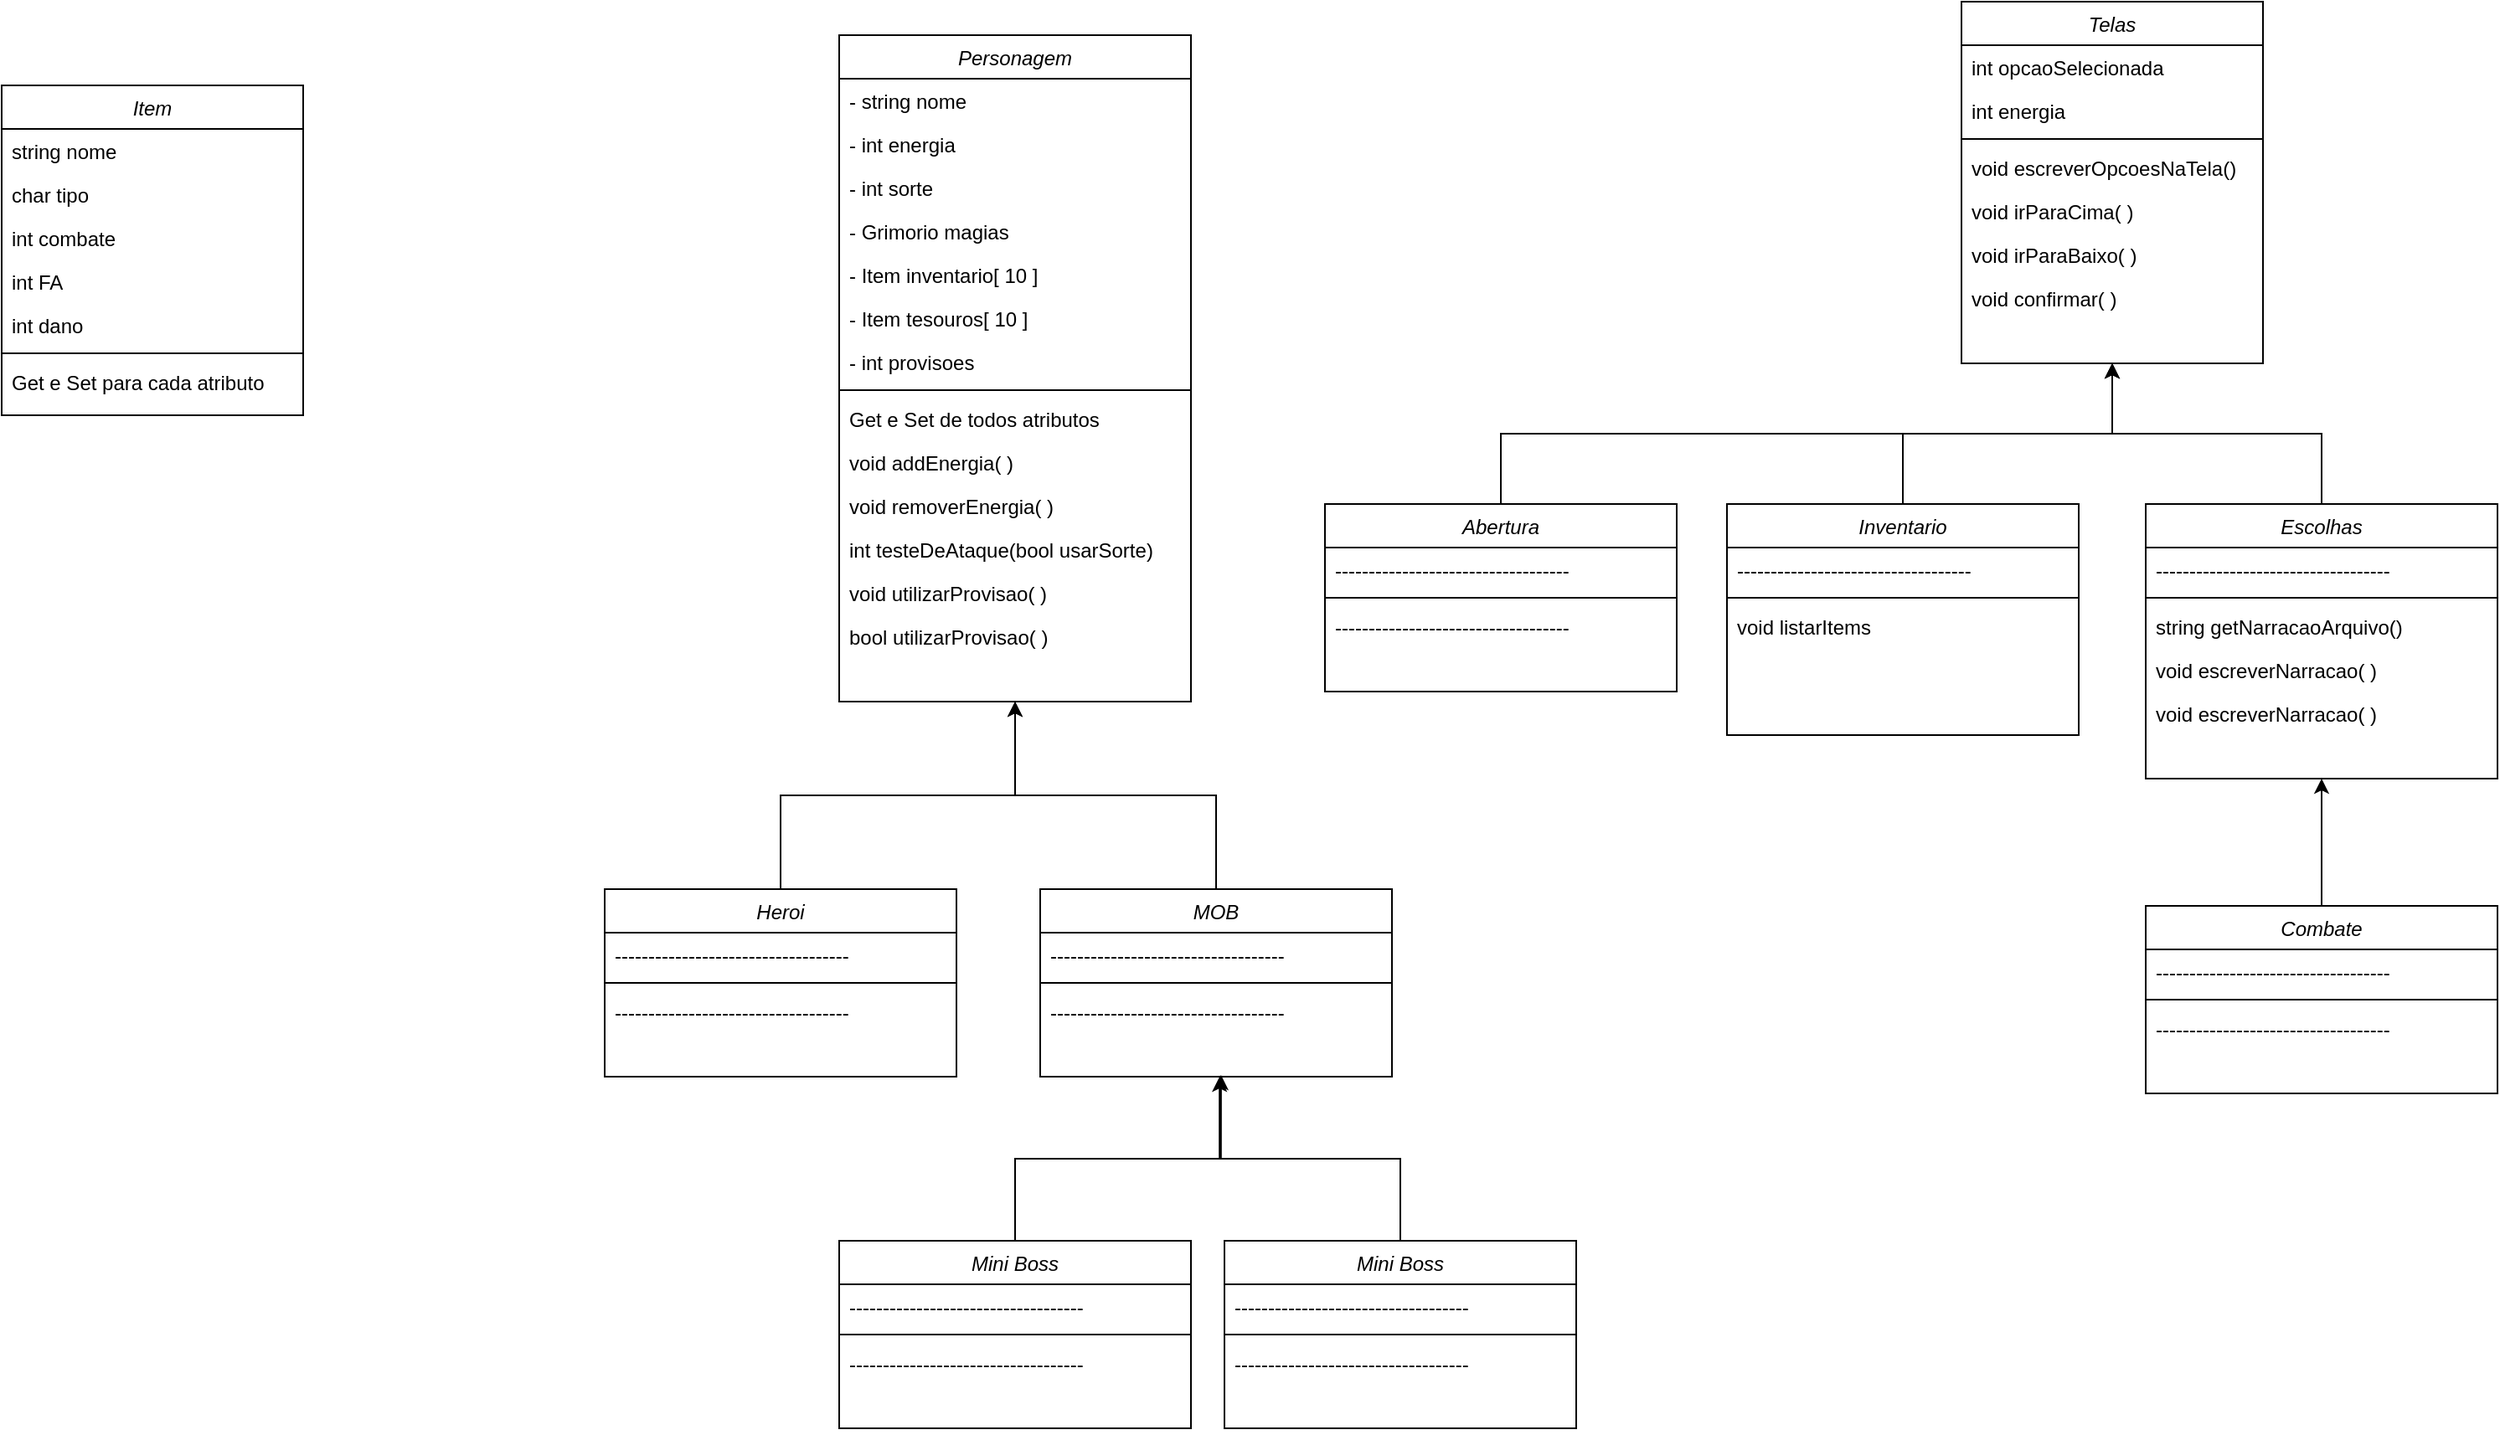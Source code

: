<mxfile version="26.2.12" pages="2">
  <diagram id="C5RBs43oDa-KdzZeNtuy" name="Page-1">
    <mxGraphModel dx="2528" dy="475" grid="1" gridSize="10" guides="1" tooltips="1" connect="1" arrows="1" fold="1" page="1" pageScale="1" pageWidth="827" pageHeight="1169" math="0" shadow="0">
      <root>
        <mxCell id="WIyWlLk6GJQsqaUBKTNV-0" />
        <mxCell id="WIyWlLk6GJQsqaUBKTNV-1" parent="WIyWlLk6GJQsqaUBKTNV-0" />
        <mxCell id="h9WK51subfuifpHOhjPq-0" value="Telas" style="swimlane;fontStyle=2;align=center;verticalAlign=top;childLayout=stackLayout;horizontal=1;startSize=26;horizontalStack=0;resizeParent=1;resizeLast=0;collapsible=1;marginBottom=0;rounded=0;shadow=0;strokeWidth=1;" vertex="1" parent="WIyWlLk6GJQsqaUBKTNV-1">
          <mxGeometry x="210" y="300" width="180" height="216" as="geometry">
            <mxRectangle x="230" y="140" width="160" height="26" as="alternateBounds" />
          </mxGeometry>
        </mxCell>
        <mxCell id="h9WK51subfuifpHOhjPq-2" value="int opcaoSelecionada" style="text;align=left;verticalAlign=top;spacingLeft=4;spacingRight=4;overflow=hidden;rotatable=0;points=[[0,0.5],[1,0.5]];portConstraint=eastwest;rounded=0;shadow=0;html=0;" vertex="1" parent="h9WK51subfuifpHOhjPq-0">
          <mxGeometry y="26" width="180" height="26" as="geometry" />
        </mxCell>
        <mxCell id="h9WK51subfuifpHOhjPq-3" value="int energia&#xa;" style="text;align=left;verticalAlign=top;spacingLeft=4;spacingRight=4;overflow=hidden;rotatable=0;points=[[0,0.5],[1,0.5]];portConstraint=eastwest;rounded=0;shadow=0;html=0;" vertex="1" parent="h9WK51subfuifpHOhjPq-0">
          <mxGeometry y="52" width="180" height="26" as="geometry" />
        </mxCell>
        <mxCell id="h9WK51subfuifpHOhjPq-4" value="" style="line;html=1;strokeWidth=1;align=left;verticalAlign=middle;spacingTop=-1;spacingLeft=3;spacingRight=3;rotatable=0;labelPosition=right;points=[];portConstraint=eastwest;" vertex="1" parent="h9WK51subfuifpHOhjPq-0">
          <mxGeometry y="78" width="180" height="8" as="geometry" />
        </mxCell>
        <mxCell id="h9WK51subfuifpHOhjPq-5" value="void escreverOpcoesNaTela()" style="text;align=left;verticalAlign=top;spacingLeft=4;spacingRight=4;overflow=hidden;rotatable=0;points=[[0,0.5],[1,0.5]];portConstraint=eastwest;" vertex="1" parent="h9WK51subfuifpHOhjPq-0">
          <mxGeometry y="86" width="180" height="26" as="geometry" />
        </mxCell>
        <mxCell id="h9WK51subfuifpHOhjPq-68" value="void irParaCima( )" style="text;align=left;verticalAlign=top;spacingLeft=4;spacingRight=4;overflow=hidden;rotatable=0;points=[[0,0.5],[1,0.5]];portConstraint=eastwest;" vertex="1" parent="h9WK51subfuifpHOhjPq-0">
          <mxGeometry y="112" width="180" height="26" as="geometry" />
        </mxCell>
        <mxCell id="h9WK51subfuifpHOhjPq-69" value="void irParaBaixo( )" style="text;align=left;verticalAlign=top;spacingLeft=4;spacingRight=4;overflow=hidden;rotatable=0;points=[[0,0.5],[1,0.5]];portConstraint=eastwest;" vertex="1" parent="h9WK51subfuifpHOhjPq-0">
          <mxGeometry y="138" width="180" height="26" as="geometry" />
        </mxCell>
        <mxCell id="h9WK51subfuifpHOhjPq-70" value="void confirmar( )" style="text;align=left;verticalAlign=top;spacingLeft=4;spacingRight=4;overflow=hidden;rotatable=0;points=[[0,0.5],[1,0.5]];portConstraint=eastwest;" vertex="1" parent="h9WK51subfuifpHOhjPq-0">
          <mxGeometry y="164" width="180" height="26" as="geometry" />
        </mxCell>
        <mxCell id="h9WK51subfuifpHOhjPq-7" value="Personagem" style="swimlane;fontStyle=2;align=center;verticalAlign=top;childLayout=stackLayout;horizontal=1;startSize=26;horizontalStack=0;resizeParent=1;resizeLast=0;collapsible=1;marginBottom=0;rounded=0;shadow=0;strokeWidth=1;" vertex="1" parent="WIyWlLk6GJQsqaUBKTNV-1">
          <mxGeometry x="-460" y="320" width="210" height="398" as="geometry">
            <mxRectangle x="230" y="140" width="160" height="26" as="alternateBounds" />
          </mxGeometry>
        </mxCell>
        <mxCell id="h9WK51subfuifpHOhjPq-8" value="- string nome" style="text;align=left;verticalAlign=top;spacingLeft=4;spacingRight=4;overflow=hidden;rotatable=0;points=[[0,0.5],[1,0.5]];portConstraint=eastwest;" vertex="1" parent="h9WK51subfuifpHOhjPq-7">
          <mxGeometry y="26" width="210" height="26" as="geometry" />
        </mxCell>
        <mxCell id="h9WK51subfuifpHOhjPq-9" value="- int energia" style="text;align=left;verticalAlign=top;spacingLeft=4;spacingRight=4;overflow=hidden;rotatable=0;points=[[0,0.5],[1,0.5]];portConstraint=eastwest;rounded=0;shadow=0;html=0;" vertex="1" parent="h9WK51subfuifpHOhjPq-7">
          <mxGeometry y="52" width="210" height="26" as="geometry" />
        </mxCell>
        <mxCell id="h9WK51subfuifpHOhjPq-14" value="- int sorte" style="text;align=left;verticalAlign=top;spacingLeft=4;spacingRight=4;overflow=hidden;rotatable=0;points=[[0,0.5],[1,0.5]];portConstraint=eastwest;rounded=0;shadow=0;html=0;" vertex="1" parent="h9WK51subfuifpHOhjPq-7">
          <mxGeometry y="78" width="210" height="26" as="geometry" />
        </mxCell>
        <mxCell id="h9WK51subfuifpHOhjPq-10" value="- Grimorio magias" style="text;align=left;verticalAlign=top;spacingLeft=4;spacingRight=4;overflow=hidden;rotatable=0;points=[[0,0.5],[1,0.5]];portConstraint=eastwest;rounded=0;shadow=0;html=0;" vertex="1" parent="h9WK51subfuifpHOhjPq-7">
          <mxGeometry y="104" width="210" height="26" as="geometry" />
        </mxCell>
        <mxCell id="h9WK51subfuifpHOhjPq-16" value="- Item inventario[ 10 ]" style="text;align=left;verticalAlign=top;spacingLeft=4;spacingRight=4;overflow=hidden;rotatable=0;points=[[0,0.5],[1,0.5]];portConstraint=eastwest;rounded=0;shadow=0;html=0;" vertex="1" parent="h9WK51subfuifpHOhjPq-7">
          <mxGeometry y="130" width="210" height="26" as="geometry" />
        </mxCell>
        <mxCell id="h9WK51subfuifpHOhjPq-17" value="- Item tesouros[ 10 ]" style="text;align=left;verticalAlign=top;spacingLeft=4;spacingRight=4;overflow=hidden;rotatable=0;points=[[0,0.5],[1,0.5]];portConstraint=eastwest;rounded=0;shadow=0;html=0;" vertex="1" parent="h9WK51subfuifpHOhjPq-7">
          <mxGeometry y="156" width="210" height="26" as="geometry" />
        </mxCell>
        <mxCell id="h9WK51subfuifpHOhjPq-15" value="- int provisoes" style="text;align=left;verticalAlign=top;spacingLeft=4;spacingRight=4;overflow=hidden;rotatable=0;points=[[0,0.5],[1,0.5]];portConstraint=eastwest;rounded=0;shadow=0;html=0;" vertex="1" parent="h9WK51subfuifpHOhjPq-7">
          <mxGeometry y="182" width="210" height="26" as="geometry" />
        </mxCell>
        <mxCell id="h9WK51subfuifpHOhjPq-11" value="" style="line;html=1;strokeWidth=1;align=left;verticalAlign=middle;spacingTop=-1;spacingLeft=3;spacingRight=3;rotatable=0;labelPosition=right;points=[];portConstraint=eastwest;" vertex="1" parent="h9WK51subfuifpHOhjPq-7">
          <mxGeometry y="208" width="210" height="8" as="geometry" />
        </mxCell>
        <mxCell id="h9WK51subfuifpHOhjPq-12" value="Get e Set de todos atributos" style="text;align=left;verticalAlign=top;spacingLeft=4;spacingRight=4;overflow=hidden;rotatable=0;points=[[0,0.5],[1,0.5]];portConstraint=eastwest;" vertex="1" parent="h9WK51subfuifpHOhjPq-7">
          <mxGeometry y="216" width="210" height="26" as="geometry" />
        </mxCell>
        <mxCell id="h9WK51subfuifpHOhjPq-24" value="void addEnergia( )" style="text;align=left;verticalAlign=top;spacingLeft=4;spacingRight=4;overflow=hidden;rotatable=0;points=[[0,0.5],[1,0.5]];portConstraint=eastwest;" vertex="1" parent="h9WK51subfuifpHOhjPq-7">
          <mxGeometry y="242" width="210" height="26" as="geometry" />
        </mxCell>
        <mxCell id="h9WK51subfuifpHOhjPq-25" value="void removerEnergia( )" style="text;align=left;verticalAlign=top;spacingLeft=4;spacingRight=4;overflow=hidden;rotatable=0;points=[[0,0.5],[1,0.5]];portConstraint=eastwest;" vertex="1" parent="h9WK51subfuifpHOhjPq-7">
          <mxGeometry y="268" width="210" height="26" as="geometry" />
        </mxCell>
        <mxCell id="h9WK51subfuifpHOhjPq-19" value="int testeDeAtaque(bool usarSorte)" style="text;align=left;verticalAlign=top;spacingLeft=4;spacingRight=4;overflow=hidden;rotatable=0;points=[[0,0.5],[1,0.5]];portConstraint=eastwest;" vertex="1" parent="h9WK51subfuifpHOhjPq-7">
          <mxGeometry y="294" width="210" height="26" as="geometry" />
        </mxCell>
        <mxCell id="h9WK51subfuifpHOhjPq-21" value="void utilizarProvisao( )" style="text;align=left;verticalAlign=top;spacingLeft=4;spacingRight=4;overflow=hidden;rotatable=0;points=[[0,0.5],[1,0.5]];portConstraint=eastwest;" vertex="1" parent="h9WK51subfuifpHOhjPq-7">
          <mxGeometry y="320" width="210" height="26" as="geometry" />
        </mxCell>
        <mxCell id="h9WK51subfuifpHOhjPq-23" value="bool utilizarProvisao( )" style="text;align=left;verticalAlign=top;spacingLeft=4;spacingRight=4;overflow=hidden;rotatable=0;points=[[0,0.5],[1,0.5]];portConstraint=eastwest;" vertex="1" parent="h9WK51subfuifpHOhjPq-7">
          <mxGeometry y="346" width="210" height="26" as="geometry" />
        </mxCell>
        <mxCell id="h9WK51subfuifpHOhjPq-22" value=" " style="text;align=left;verticalAlign=top;spacingLeft=4;spacingRight=4;overflow=hidden;rotatable=0;points=[[0,0.5],[1,0.5]];portConstraint=eastwest;" vertex="1" parent="h9WK51subfuifpHOhjPq-7">
          <mxGeometry y="372" width="210" height="26" as="geometry" />
        </mxCell>
        <mxCell id="h9WK51subfuifpHOhjPq-13" value="" style="resizable=0;align=left;verticalAlign=bottom;labelBackgroundColor=none;fontSize=12;" connectable="0" vertex="1" parent="WIyWlLk6GJQsqaUBKTNV-1">
          <mxGeometry x="-300" y="393" as="geometry" />
        </mxCell>
        <mxCell id="h9WK51subfuifpHOhjPq-63" style="edgeStyle=orthogonalEdgeStyle;rounded=0;orthogonalLoop=1;jettySize=auto;html=1;exitX=0.5;exitY=0;exitDx=0;exitDy=0;entryX=0.5;entryY=1;entryDx=0;entryDy=0;" edge="1" parent="WIyWlLk6GJQsqaUBKTNV-1" source="h9WK51subfuifpHOhjPq-26" target="h9WK51subfuifpHOhjPq-7">
          <mxGeometry relative="1" as="geometry" />
        </mxCell>
        <mxCell id="h9WK51subfuifpHOhjPq-26" value="MOB" style="swimlane;fontStyle=2;align=center;verticalAlign=top;childLayout=stackLayout;horizontal=1;startSize=26;horizontalStack=0;resizeParent=1;resizeLast=0;collapsible=1;marginBottom=0;rounded=0;shadow=0;strokeWidth=1;" vertex="1" parent="WIyWlLk6GJQsqaUBKTNV-1">
          <mxGeometry x="-340" y="830" width="210" height="112" as="geometry">
            <mxRectangle x="230" y="140" width="160" height="26" as="alternateBounds" />
          </mxGeometry>
        </mxCell>
        <mxCell id="h9WK51subfuifpHOhjPq-31" value="-----------------------------------" style="text;align=left;verticalAlign=top;spacingLeft=4;spacingRight=4;overflow=hidden;rotatable=0;points=[[0,0.5],[1,0.5]];portConstraint=eastwest;rounded=0;shadow=0;html=0;" vertex="1" parent="h9WK51subfuifpHOhjPq-26">
          <mxGeometry y="26" width="210" height="26" as="geometry" />
        </mxCell>
        <mxCell id="h9WK51subfuifpHOhjPq-34" value="" style="line;html=1;strokeWidth=1;align=left;verticalAlign=middle;spacingTop=-1;spacingLeft=3;spacingRight=3;rotatable=0;labelPosition=right;points=[];portConstraint=eastwest;" vertex="1" parent="h9WK51subfuifpHOhjPq-26">
          <mxGeometry y="52" width="210" height="8" as="geometry" />
        </mxCell>
        <mxCell id="h9WK51subfuifpHOhjPq-35" value="-----------------------------------" style="text;align=left;verticalAlign=top;spacingLeft=4;spacingRight=4;overflow=hidden;rotatable=0;points=[[0,0.5],[1,0.5]];portConstraint=eastwest;" vertex="1" parent="h9WK51subfuifpHOhjPq-26">
          <mxGeometry y="60" width="210" height="26" as="geometry" />
        </mxCell>
        <mxCell id="h9WK51subfuifpHOhjPq-41" value=" " style="text;align=left;verticalAlign=top;spacingLeft=4;spacingRight=4;overflow=hidden;rotatable=0;points=[[0,0.5],[1,0.5]];portConstraint=eastwest;" vertex="1" parent="h9WK51subfuifpHOhjPq-26">
          <mxGeometry y="86" width="210" height="26" as="geometry" />
        </mxCell>
        <mxCell id="h9WK51subfuifpHOhjPq-62" style="edgeStyle=orthogonalEdgeStyle;rounded=0;orthogonalLoop=1;jettySize=auto;html=1;exitX=0.5;exitY=0;exitDx=0;exitDy=0;entryX=0.5;entryY=1;entryDx=0;entryDy=0;" edge="1" parent="WIyWlLk6GJQsqaUBKTNV-1" source="h9WK51subfuifpHOhjPq-42" target="h9WK51subfuifpHOhjPq-7">
          <mxGeometry relative="1" as="geometry" />
        </mxCell>
        <mxCell id="h9WK51subfuifpHOhjPq-42" value="Heroi" style="swimlane;fontStyle=2;align=center;verticalAlign=top;childLayout=stackLayout;horizontal=1;startSize=26;horizontalStack=0;resizeParent=1;resizeLast=0;collapsible=1;marginBottom=0;rounded=0;shadow=0;strokeWidth=1;" vertex="1" parent="WIyWlLk6GJQsqaUBKTNV-1">
          <mxGeometry x="-600" y="830" width="210" height="112" as="geometry">
            <mxRectangle x="230" y="140" width="160" height="26" as="alternateBounds" />
          </mxGeometry>
        </mxCell>
        <mxCell id="h9WK51subfuifpHOhjPq-43" value="-----------------------------------" style="text;align=left;verticalAlign=top;spacingLeft=4;spacingRight=4;overflow=hidden;rotatable=0;points=[[0,0.5],[1,0.5]];portConstraint=eastwest;rounded=0;shadow=0;html=0;" vertex="1" parent="h9WK51subfuifpHOhjPq-42">
          <mxGeometry y="26" width="210" height="26" as="geometry" />
        </mxCell>
        <mxCell id="h9WK51subfuifpHOhjPq-44" value="" style="line;html=1;strokeWidth=1;align=left;verticalAlign=middle;spacingTop=-1;spacingLeft=3;spacingRight=3;rotatable=0;labelPosition=right;points=[];portConstraint=eastwest;" vertex="1" parent="h9WK51subfuifpHOhjPq-42">
          <mxGeometry y="52" width="210" height="8" as="geometry" />
        </mxCell>
        <mxCell id="h9WK51subfuifpHOhjPq-45" value="-----------------------------------" style="text;align=left;verticalAlign=top;spacingLeft=4;spacingRight=4;overflow=hidden;rotatable=0;points=[[0,0.5],[1,0.5]];portConstraint=eastwest;" vertex="1" parent="h9WK51subfuifpHOhjPq-42">
          <mxGeometry y="60" width="210" height="26" as="geometry" />
        </mxCell>
        <mxCell id="h9WK51subfuifpHOhjPq-46" value=" " style="text;align=left;verticalAlign=top;spacingLeft=4;spacingRight=4;overflow=hidden;rotatable=0;points=[[0,0.5],[1,0.5]];portConstraint=eastwest;" vertex="1" parent="h9WK51subfuifpHOhjPq-42">
          <mxGeometry y="86" width="210" height="26" as="geometry" />
        </mxCell>
        <mxCell id="h9WK51subfuifpHOhjPq-47" value="Mini Boss" style="swimlane;fontStyle=2;align=center;verticalAlign=top;childLayout=stackLayout;horizontal=1;startSize=26;horizontalStack=0;resizeParent=1;resizeLast=0;collapsible=1;marginBottom=0;rounded=0;shadow=0;strokeWidth=1;" vertex="1" parent="WIyWlLk6GJQsqaUBKTNV-1">
          <mxGeometry x="-460" y="1040" width="210" height="112" as="geometry">
            <mxRectangle x="230" y="140" width="160" height="26" as="alternateBounds" />
          </mxGeometry>
        </mxCell>
        <mxCell id="h9WK51subfuifpHOhjPq-48" value="-----------------------------------" style="text;align=left;verticalAlign=top;spacingLeft=4;spacingRight=4;overflow=hidden;rotatable=0;points=[[0,0.5],[1,0.5]];portConstraint=eastwest;rounded=0;shadow=0;html=0;" vertex="1" parent="h9WK51subfuifpHOhjPq-47">
          <mxGeometry y="26" width="210" height="26" as="geometry" />
        </mxCell>
        <mxCell id="h9WK51subfuifpHOhjPq-49" value="" style="line;html=1;strokeWidth=1;align=left;verticalAlign=middle;spacingTop=-1;spacingLeft=3;spacingRight=3;rotatable=0;labelPosition=right;points=[];portConstraint=eastwest;" vertex="1" parent="h9WK51subfuifpHOhjPq-47">
          <mxGeometry y="52" width="210" height="8" as="geometry" />
        </mxCell>
        <mxCell id="h9WK51subfuifpHOhjPq-50" value="-----------------------------------" style="text;align=left;verticalAlign=top;spacingLeft=4;spacingRight=4;overflow=hidden;rotatable=0;points=[[0,0.5],[1,0.5]];portConstraint=eastwest;" vertex="1" parent="h9WK51subfuifpHOhjPq-47">
          <mxGeometry y="60" width="210" height="26" as="geometry" />
        </mxCell>
        <mxCell id="h9WK51subfuifpHOhjPq-51" value=" " style="text;align=left;verticalAlign=top;spacingLeft=4;spacingRight=4;overflow=hidden;rotatable=0;points=[[0,0.5],[1,0.5]];portConstraint=eastwest;" vertex="1" parent="h9WK51subfuifpHOhjPq-47">
          <mxGeometry y="86" width="210" height="26" as="geometry" />
        </mxCell>
        <mxCell id="h9WK51subfuifpHOhjPq-52" value="Mini Boss" style="swimlane;fontStyle=2;align=center;verticalAlign=top;childLayout=stackLayout;horizontal=1;startSize=26;horizontalStack=0;resizeParent=1;resizeLast=0;collapsible=1;marginBottom=0;rounded=0;shadow=0;strokeWidth=1;" vertex="1" parent="WIyWlLk6GJQsqaUBKTNV-1">
          <mxGeometry x="-230" y="1040" width="210" height="112" as="geometry">
            <mxRectangle x="230" y="140" width="160" height="26" as="alternateBounds" />
          </mxGeometry>
        </mxCell>
        <mxCell id="h9WK51subfuifpHOhjPq-53" value="-----------------------------------" style="text;align=left;verticalAlign=top;spacingLeft=4;spacingRight=4;overflow=hidden;rotatable=0;points=[[0,0.5],[1,0.5]];portConstraint=eastwest;rounded=0;shadow=0;html=0;" vertex="1" parent="h9WK51subfuifpHOhjPq-52">
          <mxGeometry y="26" width="210" height="26" as="geometry" />
        </mxCell>
        <mxCell id="h9WK51subfuifpHOhjPq-54" value="" style="line;html=1;strokeWidth=1;align=left;verticalAlign=middle;spacingTop=-1;spacingLeft=3;spacingRight=3;rotatable=0;labelPosition=right;points=[];portConstraint=eastwest;" vertex="1" parent="h9WK51subfuifpHOhjPq-52">
          <mxGeometry y="52" width="210" height="8" as="geometry" />
        </mxCell>
        <mxCell id="h9WK51subfuifpHOhjPq-55" value="-----------------------------------" style="text;align=left;verticalAlign=top;spacingLeft=4;spacingRight=4;overflow=hidden;rotatable=0;points=[[0,0.5],[1,0.5]];portConstraint=eastwest;" vertex="1" parent="h9WK51subfuifpHOhjPq-52">
          <mxGeometry y="60" width="210" height="26" as="geometry" />
        </mxCell>
        <mxCell id="h9WK51subfuifpHOhjPq-56" value=" " style="text;align=left;verticalAlign=top;spacingLeft=4;spacingRight=4;overflow=hidden;rotatable=0;points=[[0,0.5],[1,0.5]];portConstraint=eastwest;" vertex="1" parent="h9WK51subfuifpHOhjPq-52">
          <mxGeometry y="86" width="210" height="26" as="geometry" />
        </mxCell>
        <mxCell id="h9WK51subfuifpHOhjPq-64" style="edgeStyle=orthogonalEdgeStyle;rounded=0;orthogonalLoop=1;jettySize=auto;html=1;exitX=0.5;exitY=0;exitDx=0;exitDy=0;entryX=0.514;entryY=0.962;entryDx=0;entryDy=0;entryPerimeter=0;" edge="1" parent="WIyWlLk6GJQsqaUBKTNV-1" source="h9WK51subfuifpHOhjPq-52" target="h9WK51subfuifpHOhjPq-41">
          <mxGeometry relative="1" as="geometry" />
        </mxCell>
        <mxCell id="h9WK51subfuifpHOhjPq-66" style="edgeStyle=orthogonalEdgeStyle;rounded=0;orthogonalLoop=1;jettySize=auto;html=1;exitX=0.5;exitY=0;exitDx=0;exitDy=0;entryX=0.51;entryY=1;entryDx=0;entryDy=0;entryPerimeter=0;" edge="1" parent="WIyWlLk6GJQsqaUBKTNV-1" source="h9WK51subfuifpHOhjPq-47" target="h9WK51subfuifpHOhjPq-41">
          <mxGeometry relative="1" as="geometry" />
        </mxCell>
        <mxCell id="h9WK51subfuifpHOhjPq-76" style="edgeStyle=orthogonalEdgeStyle;rounded=0;orthogonalLoop=1;jettySize=auto;html=1;exitX=0.5;exitY=0;exitDx=0;exitDy=0;entryX=0.5;entryY=1;entryDx=0;entryDy=0;" edge="1" parent="WIyWlLk6GJQsqaUBKTNV-1" source="h9WK51subfuifpHOhjPq-71" target="h9WK51subfuifpHOhjPq-0">
          <mxGeometry relative="1" as="geometry" />
        </mxCell>
        <mxCell id="h9WK51subfuifpHOhjPq-71" value="Abertura" style="swimlane;fontStyle=2;align=center;verticalAlign=top;childLayout=stackLayout;horizontal=1;startSize=26;horizontalStack=0;resizeParent=1;resizeLast=0;collapsible=1;marginBottom=0;rounded=0;shadow=0;strokeWidth=1;" vertex="1" parent="WIyWlLk6GJQsqaUBKTNV-1">
          <mxGeometry x="-170" y="600" width="210" height="112" as="geometry">
            <mxRectangle x="230" y="140" width="160" height="26" as="alternateBounds" />
          </mxGeometry>
        </mxCell>
        <mxCell id="h9WK51subfuifpHOhjPq-72" value="-----------------------------------" style="text;align=left;verticalAlign=top;spacingLeft=4;spacingRight=4;overflow=hidden;rotatable=0;points=[[0,0.5],[1,0.5]];portConstraint=eastwest;rounded=0;shadow=0;html=0;" vertex="1" parent="h9WK51subfuifpHOhjPq-71">
          <mxGeometry y="26" width="210" height="26" as="geometry" />
        </mxCell>
        <mxCell id="h9WK51subfuifpHOhjPq-73" value="" style="line;html=1;strokeWidth=1;align=left;verticalAlign=middle;spacingTop=-1;spacingLeft=3;spacingRight=3;rotatable=0;labelPosition=right;points=[];portConstraint=eastwest;" vertex="1" parent="h9WK51subfuifpHOhjPq-71">
          <mxGeometry y="52" width="210" height="8" as="geometry" />
        </mxCell>
        <mxCell id="h9WK51subfuifpHOhjPq-74" value="-----------------------------------" style="text;align=left;verticalAlign=top;spacingLeft=4;spacingRight=4;overflow=hidden;rotatable=0;points=[[0,0.5],[1,0.5]];portConstraint=eastwest;" vertex="1" parent="h9WK51subfuifpHOhjPq-71">
          <mxGeometry y="60" width="210" height="26" as="geometry" />
        </mxCell>
        <mxCell id="h9WK51subfuifpHOhjPq-75" value=" " style="text;align=left;verticalAlign=top;spacingLeft=4;spacingRight=4;overflow=hidden;rotatable=0;points=[[0,0.5],[1,0.5]];portConstraint=eastwest;" vertex="1" parent="h9WK51subfuifpHOhjPq-71">
          <mxGeometry y="86" width="210" height="26" as="geometry" />
        </mxCell>
        <mxCell id="h9WK51subfuifpHOhjPq-106" style="edgeStyle=orthogonalEdgeStyle;rounded=0;orthogonalLoop=1;jettySize=auto;html=1;exitX=0.5;exitY=0;exitDx=0;exitDy=0;entryX=0.5;entryY=1;entryDx=0;entryDy=0;" edge="1" parent="WIyWlLk6GJQsqaUBKTNV-1" source="h9WK51subfuifpHOhjPq-77" target="h9WK51subfuifpHOhjPq-0">
          <mxGeometry relative="1" as="geometry" />
        </mxCell>
        <mxCell id="h9WK51subfuifpHOhjPq-77" value="Escolhas" style="swimlane;fontStyle=2;align=center;verticalAlign=top;childLayout=stackLayout;horizontal=1;startSize=26;horizontalStack=0;resizeParent=1;resizeLast=0;collapsible=1;marginBottom=0;rounded=0;shadow=0;strokeWidth=1;" vertex="1" parent="WIyWlLk6GJQsqaUBKTNV-1">
          <mxGeometry x="320" y="600" width="210" height="164" as="geometry">
            <mxRectangle x="230" y="140" width="160" height="26" as="alternateBounds" />
          </mxGeometry>
        </mxCell>
        <mxCell id="h9WK51subfuifpHOhjPq-78" value="-----------------------------------" style="text;align=left;verticalAlign=top;spacingLeft=4;spacingRight=4;overflow=hidden;rotatable=0;points=[[0,0.5],[1,0.5]];portConstraint=eastwest;rounded=0;shadow=0;html=0;" vertex="1" parent="h9WK51subfuifpHOhjPq-77">
          <mxGeometry y="26" width="210" height="26" as="geometry" />
        </mxCell>
        <mxCell id="h9WK51subfuifpHOhjPq-79" value="" style="line;html=1;strokeWidth=1;align=left;verticalAlign=middle;spacingTop=-1;spacingLeft=3;spacingRight=3;rotatable=0;labelPosition=right;points=[];portConstraint=eastwest;" vertex="1" parent="h9WK51subfuifpHOhjPq-77">
          <mxGeometry y="52" width="210" height="8" as="geometry" />
        </mxCell>
        <mxCell id="h9WK51subfuifpHOhjPq-80" value="string getNarracaoArquivo()" style="text;align=left;verticalAlign=top;spacingLeft=4;spacingRight=4;overflow=hidden;rotatable=0;points=[[0,0.5],[1,0.5]];portConstraint=eastwest;" vertex="1" parent="h9WK51subfuifpHOhjPq-77">
          <mxGeometry y="60" width="210" height="26" as="geometry" />
        </mxCell>
        <mxCell id="h9WK51subfuifpHOhjPq-109" value="void escreverNarracao( )" style="text;align=left;verticalAlign=top;spacingLeft=4;spacingRight=4;overflow=hidden;rotatable=0;points=[[0,0.5],[1,0.5]];portConstraint=eastwest;" vertex="1" parent="h9WK51subfuifpHOhjPq-77">
          <mxGeometry y="86" width="210" height="26" as="geometry" />
        </mxCell>
        <mxCell id="h9WK51subfuifpHOhjPq-110" value="void escreverNarracao( )" style="text;align=left;verticalAlign=top;spacingLeft=4;spacingRight=4;overflow=hidden;rotatable=0;points=[[0,0.5],[1,0.5]];portConstraint=eastwest;" vertex="1" parent="h9WK51subfuifpHOhjPq-77">
          <mxGeometry y="112" width="210" height="26" as="geometry" />
        </mxCell>
        <mxCell id="h9WK51subfuifpHOhjPq-81" value=" " style="text;align=left;verticalAlign=top;spacingLeft=4;spacingRight=4;overflow=hidden;rotatable=0;points=[[0,0.5],[1,0.5]];portConstraint=eastwest;" vertex="1" parent="h9WK51subfuifpHOhjPq-77">
          <mxGeometry y="138" width="210" height="26" as="geometry" />
        </mxCell>
        <mxCell id="h9WK51subfuifpHOhjPq-92" style="edgeStyle=orthogonalEdgeStyle;rounded=0;orthogonalLoop=1;jettySize=auto;html=1;exitX=0.5;exitY=0;exitDx=0;exitDy=0;entryX=0.5;entryY=1;entryDx=0;entryDy=0;" edge="1" parent="WIyWlLk6GJQsqaUBKTNV-1" source="h9WK51subfuifpHOhjPq-82" target="h9WK51subfuifpHOhjPq-0">
          <mxGeometry relative="1" as="geometry" />
        </mxCell>
        <mxCell id="h9WK51subfuifpHOhjPq-82" value="Inventario" style="swimlane;fontStyle=2;align=center;verticalAlign=top;childLayout=stackLayout;horizontal=1;startSize=26;horizontalStack=0;resizeParent=1;resizeLast=0;collapsible=1;marginBottom=0;rounded=0;shadow=0;strokeWidth=1;" vertex="1" parent="WIyWlLk6GJQsqaUBKTNV-1">
          <mxGeometry x="70" y="600" width="210" height="138" as="geometry">
            <mxRectangle x="230" y="140" width="160" height="26" as="alternateBounds" />
          </mxGeometry>
        </mxCell>
        <mxCell id="h9WK51subfuifpHOhjPq-83" value="-----------------------------------" style="text;align=left;verticalAlign=top;spacingLeft=4;spacingRight=4;overflow=hidden;rotatable=0;points=[[0,0.5],[1,0.5]];portConstraint=eastwest;rounded=0;shadow=0;html=0;" vertex="1" parent="h9WK51subfuifpHOhjPq-82">
          <mxGeometry y="26" width="210" height="26" as="geometry" />
        </mxCell>
        <mxCell id="h9WK51subfuifpHOhjPq-84" value="" style="line;html=1;strokeWidth=1;align=left;verticalAlign=middle;spacingTop=-1;spacingLeft=3;spacingRight=3;rotatable=0;labelPosition=right;points=[];portConstraint=eastwest;" vertex="1" parent="h9WK51subfuifpHOhjPq-82">
          <mxGeometry y="52" width="210" height="8" as="geometry" />
        </mxCell>
        <mxCell id="h9WK51subfuifpHOhjPq-85" value="void listarItems" style="text;align=left;verticalAlign=top;spacingLeft=4;spacingRight=4;overflow=hidden;rotatable=0;points=[[0,0.5],[1,0.5]];portConstraint=eastwest;" vertex="1" parent="h9WK51subfuifpHOhjPq-82">
          <mxGeometry y="60" width="210" height="26" as="geometry" />
        </mxCell>
        <mxCell id="h9WK51subfuifpHOhjPq-86" value=" " style="text;align=left;verticalAlign=top;spacingLeft=4;spacingRight=4;overflow=hidden;rotatable=0;points=[[0,0.5],[1,0.5]];portConstraint=eastwest;" vertex="1" parent="h9WK51subfuifpHOhjPq-82">
          <mxGeometry y="86" width="210" height="26" as="geometry" />
        </mxCell>
        <mxCell id="h9WK51subfuifpHOhjPq-118" style="edgeStyle=orthogonalEdgeStyle;rounded=0;orthogonalLoop=1;jettySize=auto;html=1;exitX=0.5;exitY=0;exitDx=0;exitDy=0;entryX=0.5;entryY=1;entryDx=0;entryDy=0;" edge="1" parent="WIyWlLk6GJQsqaUBKTNV-1" source="h9WK51subfuifpHOhjPq-87" target="h9WK51subfuifpHOhjPq-77">
          <mxGeometry relative="1" as="geometry" />
        </mxCell>
        <mxCell id="h9WK51subfuifpHOhjPq-87" value="Combate" style="swimlane;fontStyle=2;align=center;verticalAlign=top;childLayout=stackLayout;horizontal=1;startSize=26;horizontalStack=0;resizeParent=1;resizeLast=0;collapsible=1;marginBottom=0;rounded=0;shadow=0;strokeWidth=1;" vertex="1" parent="WIyWlLk6GJQsqaUBKTNV-1">
          <mxGeometry x="320" y="840" width="210" height="112" as="geometry">
            <mxRectangle x="230" y="140" width="160" height="26" as="alternateBounds" />
          </mxGeometry>
        </mxCell>
        <mxCell id="h9WK51subfuifpHOhjPq-88" value="-----------------------------------" style="text;align=left;verticalAlign=top;spacingLeft=4;spacingRight=4;overflow=hidden;rotatable=0;points=[[0,0.5],[1,0.5]];portConstraint=eastwest;rounded=0;shadow=0;html=0;" vertex="1" parent="h9WK51subfuifpHOhjPq-87">
          <mxGeometry y="26" width="210" height="26" as="geometry" />
        </mxCell>
        <mxCell id="h9WK51subfuifpHOhjPq-89" value="" style="line;html=1;strokeWidth=1;align=left;verticalAlign=middle;spacingTop=-1;spacingLeft=3;spacingRight=3;rotatable=0;labelPosition=right;points=[];portConstraint=eastwest;" vertex="1" parent="h9WK51subfuifpHOhjPq-87">
          <mxGeometry y="52" width="210" height="8" as="geometry" />
        </mxCell>
        <mxCell id="h9WK51subfuifpHOhjPq-90" value="-----------------------------------" style="text;align=left;verticalAlign=top;spacingLeft=4;spacingRight=4;overflow=hidden;rotatable=0;points=[[0,0.5],[1,0.5]];portConstraint=eastwest;" vertex="1" parent="h9WK51subfuifpHOhjPq-87">
          <mxGeometry y="60" width="210" height="26" as="geometry" />
        </mxCell>
        <mxCell id="h9WK51subfuifpHOhjPq-91" value=" " style="text;align=left;verticalAlign=top;spacingLeft=4;spacingRight=4;overflow=hidden;rotatable=0;points=[[0,0.5],[1,0.5]];portConstraint=eastwest;" vertex="1" parent="h9WK51subfuifpHOhjPq-87">
          <mxGeometry y="86" width="210" height="26" as="geometry" />
        </mxCell>
        <mxCell id="h9WK51subfuifpHOhjPq-95" value="Item" style="swimlane;fontStyle=2;align=center;verticalAlign=top;childLayout=stackLayout;horizontal=1;startSize=26;horizontalStack=0;resizeParent=1;resizeLast=0;collapsible=1;marginBottom=0;rounded=0;shadow=0;strokeWidth=1;" vertex="1" parent="WIyWlLk6GJQsqaUBKTNV-1">
          <mxGeometry x="-960" y="350" width="180" height="197" as="geometry">
            <mxRectangle x="230" y="140" width="160" height="26" as="alternateBounds" />
          </mxGeometry>
        </mxCell>
        <mxCell id="h9WK51subfuifpHOhjPq-96" value="string nome" style="text;align=left;verticalAlign=top;spacingLeft=4;spacingRight=4;overflow=hidden;rotatable=0;points=[[0,0.5],[1,0.5]];portConstraint=eastwest;rounded=0;shadow=0;html=0;" vertex="1" parent="h9WK51subfuifpHOhjPq-95">
          <mxGeometry y="26" width="180" height="26" as="geometry" />
        </mxCell>
        <mxCell id="h9WK51subfuifpHOhjPq-97" value="char tipo" style="text;align=left;verticalAlign=top;spacingLeft=4;spacingRight=4;overflow=hidden;rotatable=0;points=[[0,0.5],[1,0.5]];portConstraint=eastwest;rounded=0;shadow=0;html=0;" vertex="1" parent="h9WK51subfuifpHOhjPq-95">
          <mxGeometry y="52" width="180" height="26" as="geometry" />
        </mxCell>
        <mxCell id="h9WK51subfuifpHOhjPq-105" value="int combate" style="text;align=left;verticalAlign=top;spacingLeft=4;spacingRight=4;overflow=hidden;rotatable=0;points=[[0,0.5],[1,0.5]];portConstraint=eastwest;rounded=0;shadow=0;html=0;" vertex="1" parent="h9WK51subfuifpHOhjPq-95">
          <mxGeometry y="78" width="180" height="26" as="geometry" />
        </mxCell>
        <mxCell id="h9WK51subfuifpHOhjPq-103" value="int FA" style="text;align=left;verticalAlign=top;spacingLeft=4;spacingRight=4;overflow=hidden;rotatable=0;points=[[0,0.5],[1,0.5]];portConstraint=eastwest;rounded=0;shadow=0;html=0;" vertex="1" parent="h9WK51subfuifpHOhjPq-95">
          <mxGeometry y="104" width="180" height="26" as="geometry" />
        </mxCell>
        <mxCell id="h9WK51subfuifpHOhjPq-104" value="int dano" style="text;align=left;verticalAlign=top;spacingLeft=4;spacingRight=4;overflow=hidden;rotatable=0;points=[[0,0.5],[1,0.5]];portConstraint=eastwest;rounded=0;shadow=0;html=0;" vertex="1" parent="h9WK51subfuifpHOhjPq-95">
          <mxGeometry y="130" width="180" height="26" as="geometry" />
        </mxCell>
        <mxCell id="h9WK51subfuifpHOhjPq-98" value="" style="line;html=1;strokeWidth=1;align=left;verticalAlign=middle;spacingTop=-1;spacingLeft=3;spacingRight=3;rotatable=0;labelPosition=right;points=[];portConstraint=eastwest;" vertex="1" parent="h9WK51subfuifpHOhjPq-95">
          <mxGeometry y="156" width="180" height="8" as="geometry" />
        </mxCell>
        <mxCell id="h9WK51subfuifpHOhjPq-99" value="Get e Set para cada atributo" style="text;align=left;verticalAlign=top;spacingLeft=4;spacingRight=4;overflow=hidden;rotatable=0;points=[[0,0.5],[1,0.5]];portConstraint=eastwest;" vertex="1" parent="h9WK51subfuifpHOhjPq-95">
          <mxGeometry y="164" width="180" height="26" as="geometry" />
        </mxCell>
      </root>
    </mxGraphModel>
  </diagram>
  <diagram id="MsXtXQqgedcD1XmJj7Pi" name="Página-2">
    <mxGraphModel dx="2380" dy="1373" grid="1" gridSize="10" guides="1" tooltips="1" connect="1" arrows="1" fold="1" page="1" pageScale="1" pageWidth="827" pageHeight="1169" math="0" shadow="0">
      <root>
        <mxCell id="0" />
        <mxCell id="1" parent="0" />
        <mxCell id="0IeZw_Ro6e0uiJsxBE5E-1" value="Loop Principal" style="rounded=0;whiteSpace=wrap;html=1;" vertex="1" parent="1">
          <mxGeometry x="320" y="200" width="120" height="60" as="geometry" />
        </mxCell>
        <mxCell id="0IeZw_Ro6e0uiJsxBE5E-2" value="Le arquivo. Apresenta na tela" style="rounded=0;whiteSpace=wrap;html=1;" vertex="1" parent="1">
          <mxGeometry x="320" y="300" width="120" height="60" as="geometry" />
        </mxCell>
        <mxCell id="0IeZw_Ro6e0uiJsxBE5E-3" value="Direciona para prox. arquivo selecionado" style="rounded=0;whiteSpace=wrap;html=1;" vertex="1" parent="1">
          <mxGeometry x="480" y="960.06" width="120" height="60" as="geometry" />
        </mxCell>
        <mxCell id="0IeZw_Ro6e0uiJsxBE5E-4" value="Entrar em combate" style="rounded=0;whiteSpace=wrap;html=1;" vertex="1" parent="1">
          <mxGeometry x="480" y="1350" width="120" height="60" as="geometry" />
        </mxCell>
        <mxCell id="0IeZw_Ro6e0uiJsxBE5E-24" style="edgeStyle=orthogonalEdgeStyle;rounded=0;orthogonalLoop=1;jettySize=auto;html=1;exitX=1;exitY=0.5;exitDx=0;exitDy=0;entryX=0.5;entryY=0;entryDx=0;entryDy=0;" edge="1" parent="1" source="0IeZw_Ro6e0uiJsxBE5E-5" target="0IeZw_Ro6e0uiJsxBE5E-7">
          <mxGeometry relative="1" as="geometry">
            <Array as="points">
              <mxPoint x="670" y="1070.06" />
              <mxPoint x="670" y="820.06" />
              <mxPoint x="380" y="820.06" />
            </Array>
          </mxGeometry>
        </mxCell>
        <mxCell id="0IeZw_Ro6e0uiJsxBE5E-5" value="Pegar item" style="rounded=0;whiteSpace=wrap;html=1;" vertex="1" parent="1">
          <mxGeometry x="480" y="1040.06" width="120" height="60" as="geometry" />
        </mxCell>
        <mxCell id="0IeZw_Ro6e0uiJsxBE5E-22" style="edgeStyle=orthogonalEdgeStyle;rounded=0;orthogonalLoop=1;jettySize=auto;html=1;exitX=0.5;exitY=1;exitDx=0;exitDy=0;entryX=0;entryY=0.5;entryDx=0;entryDy=0;" edge="1" parent="1" source="0IeZw_Ro6e0uiJsxBE5E-7" target="0IeZw_Ro6e0uiJsxBE5E-5">
          <mxGeometry relative="1" as="geometry" />
        </mxCell>
        <mxCell id="0IeZw_Ro6e0uiJsxBE5E-23" value="I" style="edgeLabel;html=1;align=center;verticalAlign=middle;resizable=0;points=[];" vertex="1" connectable="0" parent="0IeZw_Ro6e0uiJsxBE5E-22">
          <mxGeometry x="0.613" y="-3" relative="1" as="geometry">
            <mxPoint x="1" as="offset" />
          </mxGeometry>
        </mxCell>
        <mxCell id="0IeZw_Ro6e0uiJsxBE5E-25" style="edgeStyle=orthogonalEdgeStyle;rounded=0;orthogonalLoop=1;jettySize=auto;html=1;exitX=0.5;exitY=1;exitDx=0;exitDy=0;entryX=0;entryY=0.5;entryDx=0;entryDy=0;" edge="1" parent="1" source="0IeZw_Ro6e0uiJsxBE5E-7" target="0IeZw_Ro6e0uiJsxBE5E-3">
          <mxGeometry relative="1" as="geometry" />
        </mxCell>
        <mxCell id="0IeZw_Ro6e0uiJsxBE5E-26" value="Numero" style="edgeLabel;html=1;align=center;verticalAlign=middle;resizable=0;points=[];" vertex="1" connectable="0" parent="0IeZw_Ro6e0uiJsxBE5E-25">
          <mxGeometry x="0.309" y="4" relative="1" as="geometry">
            <mxPoint x="1" as="offset" />
          </mxGeometry>
        </mxCell>
        <mxCell id="0IeZw_Ro6e0uiJsxBE5E-48" style="edgeStyle=orthogonalEdgeStyle;rounded=0;orthogonalLoop=1;jettySize=auto;html=1;exitX=0.5;exitY=1;exitDx=0;exitDy=0;entryX=0;entryY=0.5;entryDx=0;entryDy=0;" edge="1" parent="1" source="0IeZw_Ro6e0uiJsxBE5E-7" target="0IeZw_Ro6e0uiJsxBE5E-8">
          <mxGeometry relative="1" as="geometry" />
        </mxCell>
        <mxCell id="0IeZw_Ro6e0uiJsxBE5E-7" value="Seleciona opcao&lt;div&gt;cena&lt;/div&gt;" style="rhombus;whiteSpace=wrap;html=1;" vertex="1" parent="1">
          <mxGeometry x="320" y="840.06" width="120" height="100" as="geometry" />
        </mxCell>
        <mxCell id="0IeZw_Ro6e0uiJsxBE5E-8" value="Acessar Invetario" style="rounded=0;whiteSpace=wrap;html=1;" vertex="1" parent="1">
          <mxGeometry x="480" y="1120.06" width="120" height="60" as="geometry" />
        </mxCell>
        <mxCell id="0IeZw_Ro6e0uiJsxBE5E-9" value="Loop Combate | Inicio" style="rounded=0;whiteSpace=wrap;html=1;" vertex="1" parent="1">
          <mxGeometry x="910" y="200" width="140" height="60" as="geometry" />
        </mxCell>
        <mxCell id="0IeZw_Ro6e0uiJsxBE5E-10" value="Seleciona opcao" style="rhombus;whiteSpace=wrap;html=1;" vertex="1" parent="1">
          <mxGeometry x="920" y="290" width="120" height="100" as="geometry" />
        </mxCell>
        <mxCell id="0IeZw_Ro6e0uiJsxBE5E-11" value="Atacar" style="rounded=0;whiteSpace=wrap;html=1;" vertex="1" parent="1">
          <mxGeometry x="1080" y="400" width="120" height="60" as="geometry" />
        </mxCell>
        <mxCell id="0IeZw_Ro6e0uiJsxBE5E-12" value="Fugir" style="rounded=0;whiteSpace=wrap;html=1;" vertex="1" parent="1">
          <mxGeometry x="1080" y="480" width="120" height="60" as="geometry" />
        </mxCell>
        <mxCell id="0IeZw_Ro6e0uiJsxBE5E-13" value="Pegar item" style="rounded=0;whiteSpace=wrap;html=1;" vertex="1" parent="1">
          <mxGeometry x="1410" y="310" width="120" height="60" as="geometry" />
        </mxCell>
        <mxCell id="0IeZw_Ro6e0uiJsxBE5E-14" value="Acessar Invetario" style="rounded=0;whiteSpace=wrap;html=1;" vertex="1" parent="1">
          <mxGeometry x="1480" y="990" width="120" height="60" as="geometry" />
        </mxCell>
        <mxCell id="0IeZw_Ro6e0uiJsxBE5E-18" style="edgeStyle=orthogonalEdgeStyle;rounded=0;orthogonalLoop=1;jettySize=auto;html=1;exitX=0.5;exitY=1;exitDx=0;exitDy=0;" edge="1" parent="1" source="0IeZw_Ro6e0uiJsxBE5E-15" target="0IeZw_Ro6e0uiJsxBE5E-16">
          <mxGeometry relative="1" as="geometry" />
        </mxCell>
        <mxCell id="0IeZw_Ro6e0uiJsxBE5E-15" value="Loop invetário" style="rounded=0;whiteSpace=wrap;html=1;" vertex="1" parent="1">
          <mxGeometry x="1760" y="200" width="120" height="60" as="geometry" />
        </mxCell>
        <mxCell id="0IeZw_Ro6e0uiJsxBE5E-19" style="edgeStyle=orthogonalEdgeStyle;rounded=0;orthogonalLoop=1;jettySize=auto;html=1;exitX=0.5;exitY=1;exitDx=0;exitDy=0;entryX=0.5;entryY=0;entryDx=0;entryDy=0;" edge="1" parent="1" source="0IeZw_Ro6e0uiJsxBE5E-16" target="0IeZw_Ro6e0uiJsxBE5E-17">
          <mxGeometry relative="1" as="geometry" />
        </mxCell>
        <mxCell id="0IeZw_Ro6e0uiJsxBE5E-16" value="Mostra itens" style="rounded=0;whiteSpace=wrap;html=1;" vertex="1" parent="1">
          <mxGeometry x="1760" y="300" width="120" height="60" as="geometry" />
        </mxCell>
        <mxCell id="0IeZw_Ro6e0uiJsxBE5E-17" value="Pode utilizar/equipar itens" style="rounded=0;whiteSpace=wrap;html=1;" vertex="1" parent="1">
          <mxGeometry x="1760" y="400" width="120" height="60" as="geometry" />
        </mxCell>
        <mxCell id="0IeZw_Ro6e0uiJsxBE5E-20" value="Loop Combate | Batalha" style="rounded=0;whiteSpace=wrap;html=1;" vertex="1" parent="1">
          <mxGeometry x="1400" y="200" width="140" height="60" as="geometry" />
        </mxCell>
        <mxCell id="0IeZw_Ro6e0uiJsxBE5E-47" style="edgeStyle=orthogonalEdgeStyle;rounded=0;orthogonalLoop=1;jettySize=auto;html=1;exitX=0.5;exitY=1;exitDx=0;exitDy=0;" edge="1" parent="1" source="0IeZw_Ro6e0uiJsxBE5E-27" target="0IeZw_Ro6e0uiJsxBE5E-28">
          <mxGeometry relative="1" as="geometry" />
        </mxCell>
        <mxCell id="0IeZw_Ro6e0uiJsxBE5E-49" style="edgeStyle=orthogonalEdgeStyle;rounded=0;orthogonalLoop=1;jettySize=auto;html=1;exitX=0.5;exitY=1;exitDx=0;exitDy=0;entryX=0;entryY=0.5;entryDx=0;entryDy=0;" edge="1" parent="1" source="0IeZw_Ro6e0uiJsxBE5E-27" target="0IeZw_Ro6e0uiJsxBE5E-30">
          <mxGeometry relative="1" as="geometry" />
        </mxCell>
        <mxCell id="0IeZw_Ro6e0uiJsxBE5E-27" value="Tipo de arquivo?" style="rhombus;whiteSpace=wrap;html=1;" vertex="1" parent="1">
          <mxGeometry x="320" y="390" width="120" height="100" as="geometry" />
        </mxCell>
        <mxCell id="0IeZw_Ro6e0uiJsxBE5E-28" value="Cena" style="rounded=0;whiteSpace=wrap;html=1;" vertex="1" parent="1">
          <mxGeometry x="480" y="480.0" width="120" height="60" as="geometry" />
        </mxCell>
        <mxCell id="0IeZw_Ro6e0uiJsxBE5E-30" value="Monstro" style="rounded=0;whiteSpace=wrap;html=1;" vertex="1" parent="1">
          <mxGeometry x="480" y="560" width="120" height="60" as="geometry" />
        </mxCell>
        <mxCell id="0IeZw_Ro6e0uiJsxBE5E-31" value="Opcoes de Cena" style="rounded=0;whiteSpace=wrap;html=1;" vertex="1" parent="1">
          <mxGeometry x="640" y="480.0" width="120" height="60" as="geometry" />
        </mxCell>
        <mxCell id="0IeZw_Ro6e0uiJsxBE5E-33" value="Opcoes de monstro" style="rounded=0;whiteSpace=wrap;html=1;" vertex="1" parent="1">
          <mxGeometry x="640" y="560" width="120" height="60" as="geometry" />
        </mxCell>
        <mxCell id="0IeZw_Ro6e0uiJsxBE5E-44" style="edgeStyle=orthogonalEdgeStyle;rounded=0;orthogonalLoop=1;jettySize=auto;html=1;exitX=0.5;exitY=1;exitDx=0;exitDy=0;entryX=0;entryY=0.5;entryDx=0;entryDy=0;" edge="1" parent="1" source="0IeZw_Ro6e0uiJsxBE5E-41" target="0IeZw_Ro6e0uiJsxBE5E-4">
          <mxGeometry relative="1" as="geometry" />
        </mxCell>
        <mxCell id="0IeZw_Ro6e0uiJsxBE5E-45" style="edgeStyle=orthogonalEdgeStyle;rounded=0;orthogonalLoop=1;jettySize=auto;html=1;exitX=0.5;exitY=1;exitDx=0;exitDy=0;entryX=0;entryY=0.5;entryDx=0;entryDy=0;" edge="1" parent="1" source="0IeZw_Ro6e0uiJsxBE5E-41" target="0IeZw_Ro6e0uiJsxBE5E-43">
          <mxGeometry relative="1" as="geometry" />
        </mxCell>
        <mxCell id="0IeZw_Ro6e0uiJsxBE5E-46" style="edgeStyle=orthogonalEdgeStyle;rounded=0;orthogonalLoop=1;jettySize=auto;html=1;exitX=0.5;exitY=1;exitDx=0;exitDy=0;entryX=0;entryY=0.5;entryDx=0;entryDy=0;" edge="1" parent="1" source="0IeZw_Ro6e0uiJsxBE5E-41" target="0IeZw_Ro6e0uiJsxBE5E-42">
          <mxGeometry relative="1" as="geometry" />
        </mxCell>
        <mxCell id="0IeZw_Ro6e0uiJsxBE5E-41" value="Seleciona opcao&lt;div&gt;monstro&lt;/div&gt;" style="rhombus;whiteSpace=wrap;html=1;" vertex="1" parent="1">
          <mxGeometry x="320" y="1260" width="120" height="100" as="geometry" />
        </mxCell>
        <mxCell id="0IeZw_Ro6e0uiJsxBE5E-42" value="Acessar Invetario" style="rounded=0;whiteSpace=wrap;html=1;" vertex="1" parent="1">
          <mxGeometry x="480" y="1510" width="120" height="60" as="geometry" />
        </mxCell>
        <mxCell id="rwFUi3FTyj8RXyokpP2L-2" style="edgeStyle=orthogonalEdgeStyle;rounded=0;orthogonalLoop=1;jettySize=auto;html=1;exitX=1;exitY=0.5;exitDx=0;exitDy=0;" edge="1" parent="1" source="0IeZw_Ro6e0uiJsxBE5E-43" target="rwFUi3FTyj8RXyokpP2L-1">
          <mxGeometry relative="1" as="geometry" />
        </mxCell>
        <mxCell id="0IeZw_Ro6e0uiJsxBE5E-43" value="Fugir" style="rounded=0;whiteSpace=wrap;html=1;" vertex="1" parent="1">
          <mxGeometry x="480" y="1430" width="120" height="60" as="geometry" />
        </mxCell>
        <mxCell id="rwFUi3FTyj8RXyokpP2L-1" value="Prox. Cena" style="rounded=0;whiteSpace=wrap;html=1;" vertex="1" parent="1">
          <mxGeometry x="650" y="1430" width="120" height="60" as="geometry" />
        </mxCell>
      </root>
    </mxGraphModel>
  </diagram>
</mxfile>
